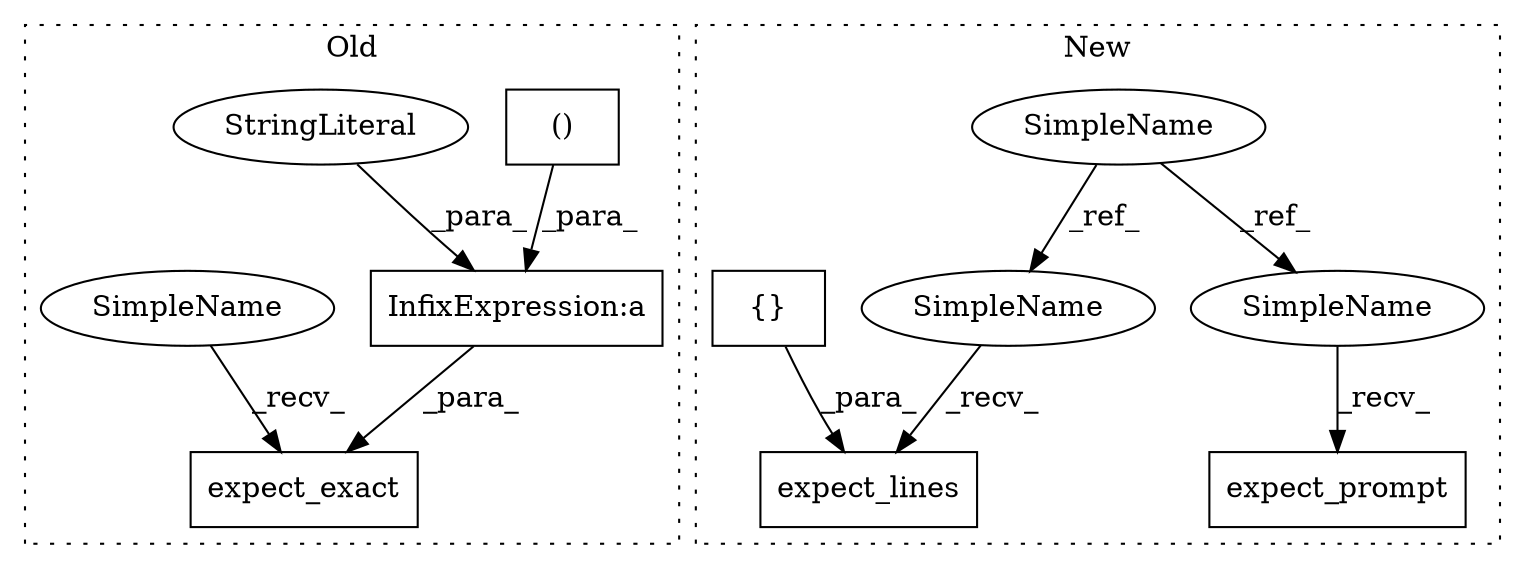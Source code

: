 digraph G {
subgraph cluster0 {
1 [label="()" a="106" s="10126" l="27" shape="box"];
3 [label="InfixExpression:a" a="27" s="10118" l="8" shape="box"];
4 [label="StringLiteral" a="45" s="6506" l="3612" shape="ellipse"];
5 [label="expect_exact" a="32" s="6493,10153" l="13,2" shape="box"];
11 [label="SimpleName" a="42" s="6491" l="1" shape="ellipse"];
label = "Old";
style="dotted";
}
subgraph cluster1 {
2 [label="expect_prompt" a="32" s="6092" l="15" shape="box"];
6 [label="SimpleName" a="42" s="5884" l="1" shape="ellipse"];
7 [label="expect_lines" a="32" s="6011,6083" l="13,1" shape="box"];
8 [label="{}" a="4" s="6036,6082" l="1,1" shape="box"];
9 [label="SimpleName" a="42" s="6090" l="1" shape="ellipse"];
10 [label="SimpleName" a="42" s="6009" l="1" shape="ellipse"];
label = "New";
style="dotted";
}
1 -> 3 [label="_para_"];
3 -> 5 [label="_para_"];
4 -> 3 [label="_para_"];
6 -> 9 [label="_ref_"];
6 -> 10 [label="_ref_"];
8 -> 7 [label="_para_"];
9 -> 2 [label="_recv_"];
10 -> 7 [label="_recv_"];
11 -> 5 [label="_recv_"];
}